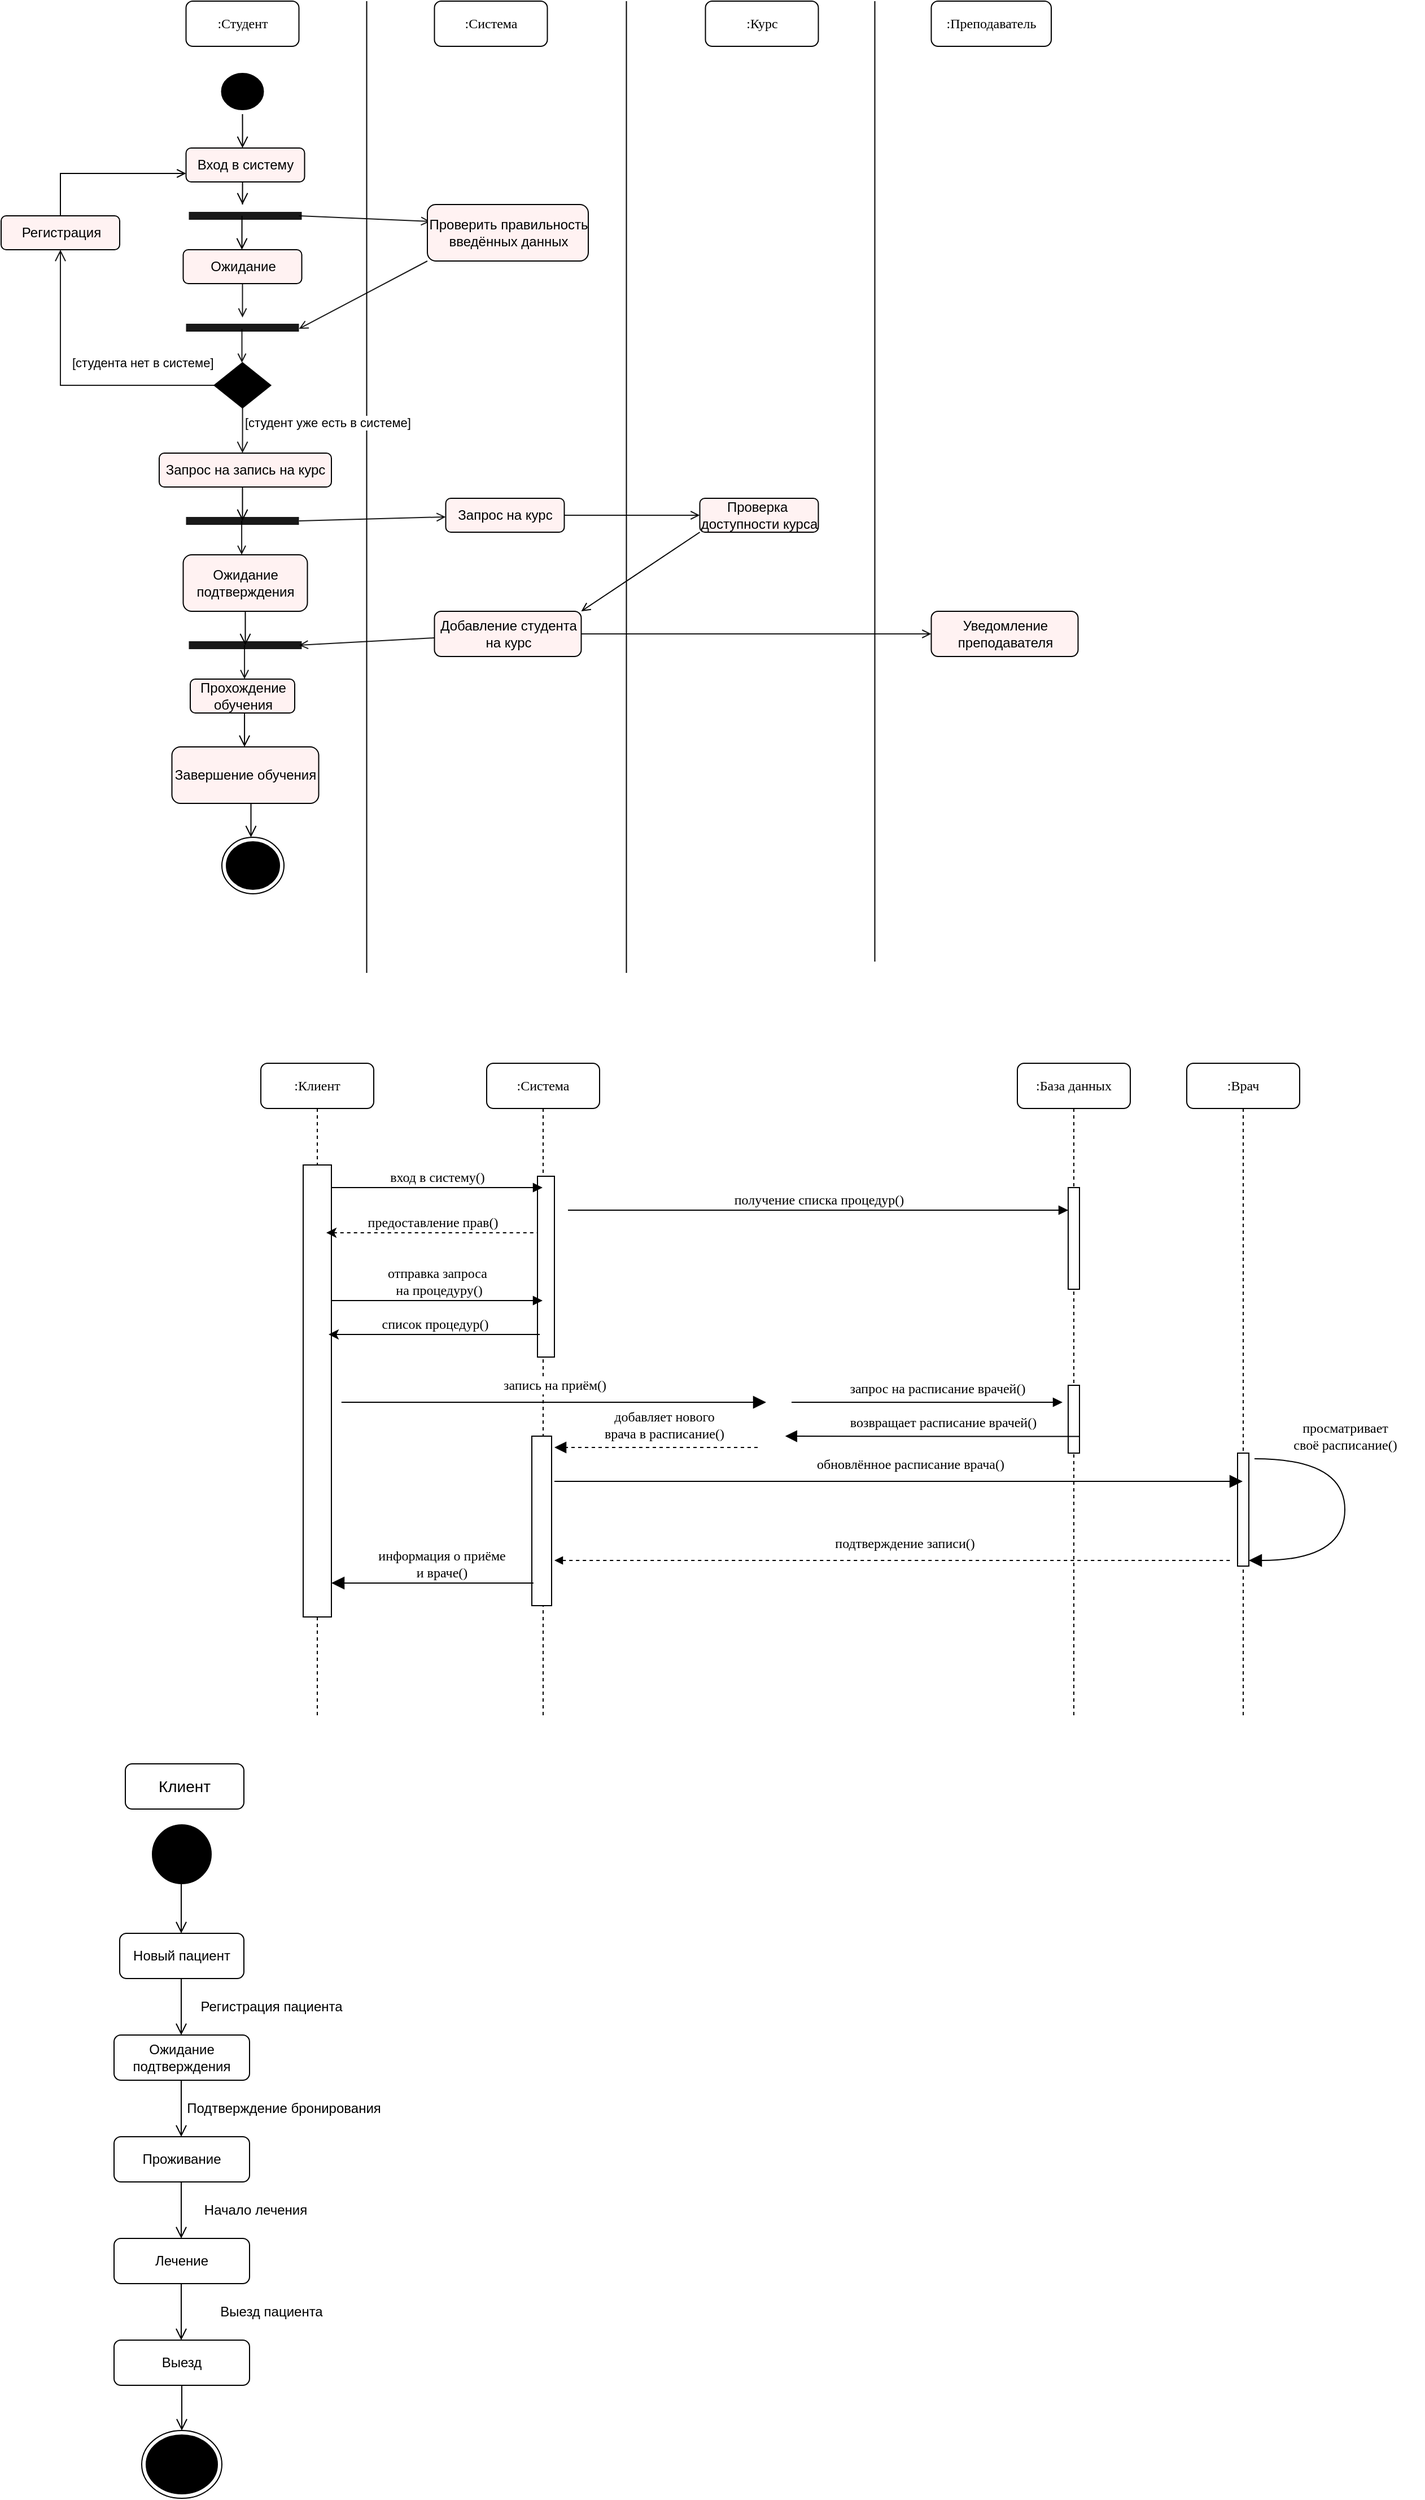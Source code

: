 <mxfile version="20.8.16" type="device"><diagram name="Page-1" id="13e1069c-82ec-6db2-03f1-153e76fe0fe0"><mxGraphModel dx="2335" dy="2431" grid="1" gridSize="10" guides="1" tooltips="1" connect="1" arrows="1" fold="1" page="1" pageScale="1" pageWidth="1100" pageHeight="850" background="none" math="0" shadow="0"><root><mxCell id="0"/><mxCell id="1" parent="0"/><mxCell id="7baba1c4bc27f4b0-2" value=":Система" style="shape=umlLifeline;perimeter=lifelinePerimeter;whiteSpace=wrap;html=1;container=1;collapsible=0;recursiveResize=0;outlineConnect=0;rounded=1;shadow=0;comic=0;labelBackgroundColor=none;strokeWidth=1;fontFamily=Verdana;fontSize=12;align=center;" parent="1" vertex="1"><mxGeometry x="260" y="80" width="100" height="580" as="geometry"/></mxCell><mxCell id="7baba1c4bc27f4b0-10" value="" style="html=1;points=[];perimeter=orthogonalPerimeter;rounded=0;shadow=0;comic=0;labelBackgroundColor=none;strokeWidth=1;fontFamily=Verdana;fontSize=12;align=center;" parent="7baba1c4bc27f4b0-2" vertex="1"><mxGeometry x="45" y="100" width="15" height="160" as="geometry"/></mxCell><mxCell id="7baba1c4bc27f4b0-37" value="" style="html=1;points=[];perimeter=orthogonalPerimeter;rounded=0;shadow=0;comic=0;labelBackgroundColor=none;strokeWidth=1;fontFamily=Verdana;fontSize=12;align=center;" parent="7baba1c4bc27f4b0-2" vertex="1"><mxGeometry x="40" y="330" width="17.5" height="150" as="geometry"/></mxCell><mxCell id="kTJKsQjl_OZGbN4lEDmn-7" style="rounded=0;orthogonalLoop=1;jettySize=auto;html=1;startArrow=none;startFill=0;endArrow=block;endFill=1;startSize=5;endSize=9;targetPerimeterSpacing=0;sourcePerimeterSpacing=5;entryX=-0.26;entryY=0.764;entryDx=0;entryDy=0;entryPerimeter=0;" parent="7baba1c4bc27f4b0-2" edge="1"><mxGeometry relative="1" as="geometry"><mxPoint x="-128.6" y="300.0" as="sourcePoint"/><mxPoint x="247.5" y="300.0" as="targetPoint"/></mxGeometry></mxCell><mxCell id="kTJKsQjl_OZGbN4lEDmn-8" value="&lt;font face=&quot;Verdana&quot; style=&quot;font-size: 12px;&quot;&gt;запись на приём()&lt;/font&gt;" style="edgeLabel;html=1;align=center;verticalAlign=middle;resizable=0;points=[];" parent="kTJKsQjl_OZGbN4lEDmn-7" vertex="1" connectable="0"><mxGeometry x="0.086" y="-3" relative="1" as="geometry"><mxPoint x="-16" y="-18" as="offset"/></mxGeometry></mxCell><mxCell id="7baba1c4bc27f4b0-4" value=":База данных" style="shape=umlLifeline;perimeter=lifelinePerimeter;whiteSpace=wrap;html=1;container=1;collapsible=0;recursiveResize=0;outlineConnect=0;rounded=1;shadow=0;comic=0;labelBackgroundColor=none;strokeWidth=1;fontFamily=Verdana;fontSize=12;align=center;" parent="1" vertex="1"><mxGeometry x="730" y="80" width="100" height="580" as="geometry"/></mxCell><mxCell id="7baba1c4bc27f4b0-16" value="" style="html=1;points=[];perimeter=orthogonalPerimeter;rounded=0;shadow=0;comic=0;labelBackgroundColor=none;strokeWidth=1;fontFamily=Verdana;fontSize=12;align=center;" parent="7baba1c4bc27f4b0-4" vertex="1"><mxGeometry x="45" y="110" width="10" height="90" as="geometry"/></mxCell><mxCell id="i4CyCsvMBq1yX-_Ljzch-10" value="" style="html=1;points=[];perimeter=orthogonalPerimeter;rounded=0;shadow=0;comic=0;labelBackgroundColor=none;strokeWidth=1;fontFamily=Verdana;fontSize=12;align=center;" parent="7baba1c4bc27f4b0-4" vertex="1"><mxGeometry x="45" y="285" width="10" height="60" as="geometry"/></mxCell><mxCell id="i4CyCsvMBq1yX-_Ljzch-18" value="запрос на расписание врачей()" style="html=1;verticalAlign=bottom;endArrow=none;endSize=8;labelBackgroundColor=none;fontFamily=Verdana;fontSize=12;edgeStyle=elbowEdgeStyle;elbow=vertical;startArrow=block;startFill=1;endFill=0;" parent="7baba1c4bc27f4b0-4" edge="1"><mxGeometry x="-0.074" y="-3" relative="1" as="geometry"><mxPoint x="-200" y="300" as="targetPoint"/><Array as="points"/><mxPoint x="40" y="300" as="sourcePoint"/><mxPoint as="offset"/></mxGeometry></mxCell><mxCell id="kTJKsQjl_OZGbN4lEDmn-9" value="возвращает расписание врачей()" style="html=1;verticalAlign=bottom;endArrow=block;endSize=8;labelBackgroundColor=none;fontFamily=Verdana;fontSize=12;edgeStyle=elbowEdgeStyle;elbow=vertical;startArrow=none;startFill=0;endFill=1;entryX=1.127;entryY=0.829;entryDx=0;entryDy=0;entryPerimeter=0;" parent="7baba1c4bc27f4b0-4" edge="1"><mxGeometry x="-0.074" y="-3" relative="1" as="geometry"><mxPoint x="-205.595" y="329.61" as="targetPoint"/><Array as="points"/><mxPoint x="55" y="330.3" as="sourcePoint"/><mxPoint as="offset"/></mxGeometry></mxCell><mxCell id="7baba1c4bc27f4b0-5" value=":Врач" style="shape=umlLifeline;perimeter=lifelinePerimeter;whiteSpace=wrap;html=1;container=1;collapsible=0;recursiveResize=0;outlineConnect=0;rounded=1;shadow=0;comic=0;labelBackgroundColor=none;strokeWidth=1;fontFamily=Verdana;fontSize=12;align=center;" parent="1" vertex="1"><mxGeometry x="880" y="80" width="100" height="580" as="geometry"/></mxCell><mxCell id="kTJKsQjl_OZGbN4lEDmn-14" value="" style="html=1;points=[];perimeter=orthogonalPerimeter;rounded=0;shadow=0;comic=0;labelBackgroundColor=none;strokeWidth=1;fontFamily=Verdana;fontSize=12;align=center;" parent="7baba1c4bc27f4b0-5" vertex="1"><mxGeometry x="45" y="345" width="10" height="100" as="geometry"/></mxCell><mxCell id="kTJKsQjl_OZGbN4lEDmn-18" style="edgeStyle=orthogonalEdgeStyle;rounded=0;orthogonalLoop=1;jettySize=auto;html=1;fontFamily=Verdana;fontSize=12;startArrow=none;startFill=0;endArrow=block;endFill=1;startSize=5;endSize=9;sourcePerimeterSpacing=5;targetPerimeterSpacing=0;curved=1;" parent="7baba1c4bc27f4b0-5" source="kTJKsQjl_OZGbN4lEDmn-14" target="kTJKsQjl_OZGbN4lEDmn-14" edge="1"><mxGeometry relative="1" as="geometry"><mxPoint x="150" y="360" as="targetPoint"/><Array as="points"><mxPoint x="140" y="350"/></Array></mxGeometry></mxCell><mxCell id="7baba1c4bc27f4b0-8" value=":Клиент" style="shape=umlLifeline;perimeter=lifelinePerimeter;whiteSpace=wrap;html=1;container=1;collapsible=0;recursiveResize=0;outlineConnect=0;rounded=1;shadow=0;comic=0;labelBackgroundColor=none;strokeWidth=1;fontFamily=Verdana;fontSize=12;align=center;size=40;" parent="1" vertex="1"><mxGeometry x="60" y="80" width="100" height="580" as="geometry"/></mxCell><mxCell id="7baba1c4bc27f4b0-9" value="" style="html=1;points=[];perimeter=orthogonalPerimeter;rounded=0;shadow=0;comic=0;labelBackgroundColor=none;strokeWidth=1;fontFamily=Verdana;fontSize=12;align=center;" parent="7baba1c4bc27f4b0-8" vertex="1"><mxGeometry x="37.5" y="90" width="25" height="400" as="geometry"/></mxCell><mxCell id="kTJKsQjl_OZGbN4lEDmn-3" value="предоставление прав()" style="html=1;verticalAlign=bottom;endArrow=none;labelBackgroundColor=none;fontFamily=Verdana;fontSize=12;edgeStyle=elbowEdgeStyle;elbow=vertical;startArrow=classic;startFill=1;endFill=0;dashed=1;" parent="7baba1c4bc27f4b0-8" edge="1"><mxGeometry relative="1" as="geometry"><mxPoint x="58" y="150" as="sourcePoint"/><Array as="points"><mxPoint x="185.5" y="150"/><mxPoint x="205.5" y="140"/><mxPoint x="215.5" y="210"/></Array><mxPoint x="245" y="150" as="targetPoint"/></mxGeometry></mxCell><mxCell id="kTJKsQjl_OZGbN4lEDmn-5" value="отправка запроса&lt;br&gt;&amp;nbsp;на процедуру()" style="html=1;verticalAlign=bottom;endArrow=block;labelBackgroundColor=none;fontFamily=Verdana;fontSize=12;edgeStyle=elbowEdgeStyle;elbow=vertical;" parent="7baba1c4bc27f4b0-8" edge="1"><mxGeometry relative="1" as="geometry"><mxPoint x="62.5" y="210" as="sourcePoint"/><Array as="points"><mxPoint x="110" y="210"/><mxPoint x="190" y="240"/><mxPoint x="210" y="230"/><mxPoint x="220" y="300"/></Array><mxPoint x="249.5" y="210" as="targetPoint"/></mxGeometry></mxCell><mxCell id="7baba1c4bc27f4b0-17" value="получение списка процедур()" style="html=1;verticalAlign=bottom;endArrow=block;labelBackgroundColor=none;fontFamily=Verdana;fontSize=12;edgeStyle=elbowEdgeStyle;elbow=vertical;" parent="1" target="7baba1c4bc27f4b0-16" edge="1"><mxGeometry relative="1" as="geometry"><mxPoint x="332" y="210" as="sourcePoint"/><Array as="points"><mxPoint x="750" y="210"/><mxPoint x="460" y="220"/></Array></mxGeometry></mxCell><mxCell id="7baba1c4bc27f4b0-11" value="вход в систему()" style="html=1;verticalAlign=bottom;endArrow=block;labelBackgroundColor=none;fontFamily=Verdana;fontSize=12;edgeStyle=elbowEdgeStyle;elbow=vertical;" parent="1" source="7baba1c4bc27f4b0-9" target="7baba1c4bc27f4b0-2" edge="1"><mxGeometry relative="1" as="geometry"><mxPoint x="220" y="190" as="sourcePoint"/><Array as="points"><mxPoint x="170" y="190"/><mxPoint x="250" y="220"/><mxPoint x="270" y="210"/><mxPoint x="280" y="280"/></Array></mxGeometry></mxCell><mxCell id="kTJKsQjl_OZGbN4lEDmn-6" value="список процедур()" style="html=1;verticalAlign=bottom;endArrow=none;labelBackgroundColor=none;fontFamily=Verdana;fontSize=12;edgeStyle=elbowEdgeStyle;elbow=vertical;startArrow=classic;startFill=1;endFill=0;" parent="1" edge="1"><mxGeometry relative="1" as="geometry"><mxPoint x="120" y="320" as="sourcePoint"/><Array as="points"><mxPoint x="247.5" y="320"/><mxPoint x="267.5" y="310"/><mxPoint x="277.5" y="380"/></Array><mxPoint x="307" y="320" as="targetPoint"/></mxGeometry></mxCell><mxCell id="kTJKsQjl_OZGbN4lEDmn-11" value="добавляет нового&lt;br&gt;врача в расписание()" style="html=1;verticalAlign=bottom;endArrow=block;endSize=8;labelBackgroundColor=none;fontFamily=Verdana;fontSize=12;edgeStyle=elbowEdgeStyle;elbow=vertical;startArrow=none;startFill=0;endFill=1;dashed=1;" parent="1" edge="1"><mxGeometry x="-0.074" y="-3" relative="1" as="geometry"><mxPoint x="320" y="420" as="targetPoint"/><Array as="points"/><mxPoint x="500" y="420" as="sourcePoint"/><mxPoint as="offset"/></mxGeometry></mxCell><mxCell id="kTJKsQjl_OZGbN4lEDmn-12" style="rounded=0;orthogonalLoop=1;jettySize=auto;html=1;startArrow=none;startFill=0;endArrow=block;endFill=1;startSize=5;endSize=9;targetPerimeterSpacing=0;sourcePerimeterSpacing=5;" parent="1" target="7baba1c4bc27f4b0-5" edge="1"><mxGeometry relative="1" as="geometry"><mxPoint x="320.0" y="450" as="sourcePoint"/><mxPoint x="696.1" y="450" as="targetPoint"/></mxGeometry></mxCell><mxCell id="kTJKsQjl_OZGbN4lEDmn-13" value="&lt;font face=&quot;Verdana&quot; style=&quot;font-size: 12px;&quot;&gt;обновлённое расписание врача()&lt;/font&gt;" style="edgeLabel;html=1;align=center;verticalAlign=middle;resizable=0;points=[];" parent="kTJKsQjl_OZGbN4lEDmn-12" vertex="1" connectable="0"><mxGeometry x="0.086" y="-3" relative="1" as="geometry"><mxPoint x="-16" y="-18" as="offset"/></mxGeometry></mxCell><mxCell id="kTJKsQjl_OZGbN4lEDmn-19" value="просматривает &lt;br&gt;своё расписание()" style="text;html=1;align=center;verticalAlign=middle;resizable=0;points=[];autosize=1;strokeColor=none;fillColor=none;fontSize=12;fontFamily=Verdana;" parent="1" vertex="1"><mxGeometry x="950" y="390" width="140" height="40" as="geometry"/></mxCell><mxCell id="kTJKsQjl_OZGbN4lEDmn-20" style="rounded=0;orthogonalLoop=1;jettySize=auto;html=1;startArrow=block;startFill=1;endArrow=none;endFill=0;startSize=5;endSize=9;targetPerimeterSpacing=0;sourcePerimeterSpacing=5;dashed=1;" parent="1" edge="1"><mxGeometry relative="1" as="geometry"><mxPoint x="320" y="520" as="sourcePoint"/><mxPoint x="920" y="520" as="targetPoint"/></mxGeometry></mxCell><mxCell id="kTJKsQjl_OZGbN4lEDmn-21" value="&lt;font face=&quot;Verdana&quot;&gt;&lt;span style=&quot;font-size: 12px;&quot;&gt;подтверждение записи()&lt;/span&gt;&lt;/font&gt;" style="edgeLabel;html=1;align=center;verticalAlign=middle;resizable=0;points=[];" parent="kTJKsQjl_OZGbN4lEDmn-20" vertex="1" connectable="0"><mxGeometry x="0.086" y="-3" relative="1" as="geometry"><mxPoint x="-16" y="-18" as="offset"/></mxGeometry></mxCell><mxCell id="kTJKsQjl_OZGbN4lEDmn-22" style="rounded=0;orthogonalLoop=1;jettySize=auto;html=1;entryX=1.044;entryY=0.891;entryDx=0;entryDy=0;entryPerimeter=0;fontFamily=Verdana;fontSize=12;startArrow=none;startFill=0;endArrow=block;endFill=1;startSize=5;endSize=9;sourcePerimeterSpacing=5;targetPerimeterSpacing=0;" parent="1" edge="1"><mxGeometry relative="1" as="geometry"><mxPoint x="301.4" y="540" as="sourcePoint"/><mxPoint x="122.5" y="540" as="targetPoint"/></mxGeometry></mxCell><mxCell id="kTJKsQjl_OZGbN4lEDmn-23" value="информация о приёме&lt;br&gt;и враче()" style="edgeLabel;html=1;align=center;verticalAlign=middle;resizable=0;points=[];fontSize=12;fontFamily=Verdana;" parent="kTJKsQjl_OZGbN4lEDmn-22" vertex="1" connectable="0"><mxGeometry x="-0.167" y="-1" relative="1" as="geometry"><mxPoint x="-7" y="-16" as="offset"/></mxGeometry></mxCell><mxCell id="xhUDMsFpmCVFEzxS2Rep-1" value="" style="ellipse;html=1;shape=startState;fillColor=#000000;strokeColor=#000000;" parent="1" vertex="1"><mxGeometry x="-40" y="750" width="60" height="60" as="geometry"/></mxCell><mxCell id="xhUDMsFpmCVFEzxS2Rep-2" value="" style="edgeStyle=orthogonalEdgeStyle;html=1;verticalAlign=bottom;endArrow=open;endSize=8;strokeColor=#000000;rounded=0;" parent="1" edge="1"><mxGeometry relative="1" as="geometry"><mxPoint x="-10.5" y="850" as="targetPoint"/><mxPoint x="-10.5" y="800" as="sourcePoint"/><Array as="points"><mxPoint x="-10.5" y="840"/></Array></mxGeometry></mxCell><mxCell id="xhUDMsFpmCVFEzxS2Rep-3" value="Новый пациент" style="rounded=1;whiteSpace=wrap;html=1;strokeColor=#000000;" parent="1" vertex="1"><mxGeometry x="-65" y="850" width="110" height="40" as="geometry"/></mxCell><mxCell id="xhUDMsFpmCVFEzxS2Rep-4" value="" style="edgeStyle=orthogonalEdgeStyle;html=1;verticalAlign=bottom;endArrow=open;endSize=8;strokeColor=#000000;rounded=0;" parent="1" edge="1"><mxGeometry relative="1" as="geometry"><mxPoint x="-10.5" y="940" as="targetPoint"/><mxPoint x="-10.5" y="890" as="sourcePoint"/><Array as="points"><mxPoint x="-10.5" y="930"/></Array></mxGeometry></mxCell><mxCell id="xhUDMsFpmCVFEzxS2Rep-5" value="Ожидание подтверждения" style="rounded=1;whiteSpace=wrap;html=1;strokeColor=#000000;" parent="1" vertex="1"><mxGeometry x="-70" y="940" width="120" height="40" as="geometry"/></mxCell><mxCell id="xhUDMsFpmCVFEzxS2Rep-6" value="Регистрация пациента" style="text;html=1;align=center;verticalAlign=middle;resizable=0;points=[];autosize=1;strokeColor=none;fillColor=none;" parent="1" vertex="1"><mxGeometry x="-6" y="900" width="150" height="30" as="geometry"/></mxCell><mxCell id="xhUDMsFpmCVFEzxS2Rep-7" value="" style="edgeStyle=orthogonalEdgeStyle;html=1;verticalAlign=bottom;endArrow=open;endSize=8;strokeColor=#000000;rounded=0;" parent="1" edge="1"><mxGeometry relative="1" as="geometry"><mxPoint x="-10.5" y="1030" as="targetPoint"/><mxPoint x="-10.5" y="980" as="sourcePoint"/><Array as="points"><mxPoint x="-10.5" y="1020"/></Array></mxGeometry></mxCell><mxCell id="xhUDMsFpmCVFEzxS2Rep-8" value="Проживание" style="rounded=1;whiteSpace=wrap;html=1;strokeColor=#000000;" parent="1" vertex="1"><mxGeometry x="-70" y="1030" width="120" height="40" as="geometry"/></mxCell><mxCell id="xhUDMsFpmCVFEzxS2Rep-9" value="Подтверждение бронирования" style="text;html=1;align=center;verticalAlign=middle;resizable=0;points=[];autosize=1;strokeColor=none;fillColor=none;" parent="1" vertex="1"><mxGeometry x="-20" y="990" width="200" height="30" as="geometry"/></mxCell><mxCell id="xhUDMsFpmCVFEzxS2Rep-10" value="" style="edgeStyle=orthogonalEdgeStyle;html=1;verticalAlign=bottom;endArrow=open;endSize=8;strokeColor=#000000;rounded=0;" parent="1" edge="1"><mxGeometry relative="1" as="geometry"><mxPoint x="-10.5" y="1120" as="targetPoint"/><mxPoint x="-10.5" y="1070" as="sourcePoint"/><Array as="points"><mxPoint x="-10.5" y="1110"/></Array></mxGeometry></mxCell><mxCell id="xhUDMsFpmCVFEzxS2Rep-11" value="Лечение" style="rounded=1;whiteSpace=wrap;html=1;strokeColor=#000000;" parent="1" vertex="1"><mxGeometry x="-70" y="1120" width="120" height="40" as="geometry"/></mxCell><mxCell id="xhUDMsFpmCVFEzxS2Rep-12" value="Начало лечения" style="text;html=1;align=center;verticalAlign=middle;resizable=0;points=[];autosize=1;strokeColor=none;fillColor=none;" parent="1" vertex="1"><mxGeometry y="1080" width="110" height="30" as="geometry"/></mxCell><mxCell id="xhUDMsFpmCVFEzxS2Rep-13" value="" style="edgeStyle=orthogonalEdgeStyle;html=1;verticalAlign=bottom;endArrow=open;endSize=8;strokeColor=#000000;rounded=0;" parent="1" edge="1"><mxGeometry relative="1" as="geometry"><mxPoint x="-10.5" y="1210" as="targetPoint"/><mxPoint x="-10.5" y="1160" as="sourcePoint"/><Array as="points"><mxPoint x="-10.5" y="1200"/></Array></mxGeometry></mxCell><mxCell id="xhUDMsFpmCVFEzxS2Rep-14" value="Выезд" style="rounded=1;whiteSpace=wrap;html=1;strokeColor=#000000;" parent="1" vertex="1"><mxGeometry x="-70" y="1210" width="120" height="40" as="geometry"/></mxCell><mxCell id="xhUDMsFpmCVFEzxS2Rep-15" value="Выезд пациента" style="text;html=1;align=center;verticalAlign=middle;resizable=0;points=[];autosize=1;strokeColor=none;fillColor=none;" parent="1" vertex="1"><mxGeometry x="14" y="1170" width="110" height="30" as="geometry"/></mxCell><mxCell id="xhUDMsFpmCVFEzxS2Rep-16" value="" style="ellipse;html=1;shape=endState;fillColor=#000000;strokeColor=#000000;" parent="1" vertex="1"><mxGeometry x="-45.5" y="1290" width="71" height="60" as="geometry"/></mxCell><mxCell id="xhUDMsFpmCVFEzxS2Rep-17" value="" style="edgeStyle=orthogonalEdgeStyle;html=1;verticalAlign=bottom;endArrow=open;endSize=8;strokeColor=#000000;rounded=0;" parent="1" edge="1"><mxGeometry relative="1" as="geometry"><mxPoint x="-10" y="1290" as="targetPoint"/><mxPoint x="-10" y="1250" as="sourcePoint"/><Array as="points"><mxPoint x="-10.27" y="1290"/></Array></mxGeometry></mxCell><mxCell id="xhUDMsFpmCVFEzxS2Rep-18" value="&lt;font style=&quot;font-size: 14px;&quot;&gt;Клиент&lt;/font&gt;" style="rounded=1;whiteSpace=wrap;html=1;" parent="1" vertex="1"><mxGeometry x="-60" y="700" width="105" height="40" as="geometry"/></mxCell><mxCell id="xhUDMsFpmCVFEzxS2Rep-25" value=":Система" style="shape=umlLifeline;perimeter=lifelinePerimeter;whiteSpace=wrap;html=1;container=1;collapsible=0;recursiveResize=0;outlineConnect=0;rounded=1;shadow=0;comic=0;labelBackgroundColor=none;strokeWidth=1;fontFamily=Verdana;fontSize=12;align=center;" parent="1" vertex="1"><mxGeometry x="213.75" y="-860" width="100" height="40" as="geometry"/></mxCell><mxCell id="xhUDMsFpmCVFEzxS2Rep-26" value=":Курс" style="shape=umlLifeline;perimeter=lifelinePerimeter;whiteSpace=wrap;html=1;container=1;collapsible=0;recursiveResize=0;outlineConnect=0;rounded=1;shadow=0;comic=0;labelBackgroundColor=none;strokeWidth=1;fontFamily=Verdana;fontSize=12;align=center;" parent="1" vertex="1"><mxGeometry x="453.75" y="-860" width="100" height="40" as="geometry"/></mxCell><mxCell id="xhUDMsFpmCVFEzxS2Rep-27" value=":Преподаватель" style="shape=umlLifeline;perimeter=lifelinePerimeter;whiteSpace=wrap;html=1;container=1;collapsible=0;recursiveResize=0;outlineConnect=0;rounded=1;shadow=0;comic=0;labelBackgroundColor=none;strokeWidth=1;fontFamily=Verdana;fontSize=12;align=center;" parent="1" vertex="1"><mxGeometry x="653.75" y="-860" width="106.25" height="40" as="geometry"/></mxCell><mxCell id="xhUDMsFpmCVFEzxS2Rep-28" value=":Студент" style="shape=umlLifeline;perimeter=lifelinePerimeter;whiteSpace=wrap;html=1;container=1;collapsible=0;recursiveResize=0;outlineConnect=0;rounded=1;shadow=0;comic=0;labelBackgroundColor=none;strokeWidth=1;fontFamily=Verdana;fontSize=12;align=center;" parent="1" vertex="1"><mxGeometry x="-6.25" y="-860" width="100" height="40" as="geometry"/></mxCell><mxCell id="xhUDMsFpmCVFEzxS2Rep-29" value="" style="endArrow=none;html=1;rounded=0;" parent="1" edge="1"><mxGeometry width="50" height="50" relative="1" as="geometry"><mxPoint x="383.75" as="sourcePoint"/><mxPoint x="383.75" y="-860" as="targetPoint"/></mxGeometry></mxCell><mxCell id="xhUDMsFpmCVFEzxS2Rep-30" value="" style="endArrow=none;html=1;rounded=0;" parent="1" edge="1"><mxGeometry width="50" height="50" relative="1" as="geometry"><mxPoint x="603.75" y="-10" as="sourcePoint"/><mxPoint x="603.75" y="-860" as="targetPoint"/></mxGeometry></mxCell><mxCell id="xhUDMsFpmCVFEzxS2Rep-31" value="" style="endArrow=none;html=1;rounded=0;" parent="1" edge="1"><mxGeometry width="50" height="50" relative="1" as="geometry"><mxPoint x="153.75" as="sourcePoint"/><mxPoint x="153.75" y="-860" as="targetPoint"/></mxGeometry></mxCell><mxCell id="xhUDMsFpmCVFEzxS2Rep-32" value="" style="ellipse;html=1;shape=startState;fillColor=#000000;strokeColor=#000000;" parent="1" vertex="1"><mxGeometry x="21.25" y="-800" width="45" height="40" as="geometry"/></mxCell><mxCell id="xhUDMsFpmCVFEzxS2Rep-33" value="" style="edgeStyle=orthogonalEdgeStyle;html=1;verticalAlign=bottom;endArrow=open;endSize=8;strokeColor=#000000;rounded=0;" parent="1" source="xhUDMsFpmCVFEzxS2Rep-32" edge="1"><mxGeometry relative="1" as="geometry"><mxPoint x="43.75" y="-730" as="targetPoint"/></mxGeometry></mxCell><mxCell id="xhUDMsFpmCVFEzxS2Rep-34" value="Вход в систему" style="html=1;fillColor=#FFF2F2;rounded=1;" parent="1" vertex="1"><mxGeometry x="-6.25" y="-730" width="105" height="30" as="geometry"/></mxCell><mxCell id="xhUDMsFpmCVFEzxS2Rep-35" value="" style="edgeStyle=orthogonalEdgeStyle;html=1;verticalAlign=bottom;endArrow=open;endSize=8;strokeColor=#000000;rounded=0;" parent="1" edge="1"><mxGeometry relative="1" as="geometry"><mxPoint x="43.75" y="-680.0" as="targetPoint"/><mxPoint x="43.75" y="-680.0" as="sourcePoint"/><Array as="points"><mxPoint x="43.75" y="-700"/><mxPoint x="43.75" y="-700"/></Array></mxGeometry></mxCell><mxCell id="xhUDMsFpmCVFEzxS2Rep-36" style="edgeStyle=none;rounded=0;sketch=0;orthogonalLoop=1;jettySize=auto;html=1;shadow=0;strokeWidth=1;endArrow=open;endFill=0;opacity=90;" parent="1" edge="1"><mxGeometry relative="1" as="geometry"><mxPoint x="93.75" y="-670.0" as="sourcePoint"/><mxPoint x="210" y="-665" as="targetPoint"/></mxGeometry></mxCell><mxCell id="xhUDMsFpmCVFEzxS2Rep-37" value="Запрос на запись на курс" style="html=1;fillColor=#FFF2F2;rounded=1;" parent="1" vertex="1"><mxGeometry x="-30" y="-460" width="152.5" height="30" as="geometry"/></mxCell><mxCell id="xhUDMsFpmCVFEzxS2Rep-38" value="" style="edgeStyle=orthogonalEdgeStyle;html=1;verticalAlign=bottom;endArrow=open;endSize=8;strokeColor=#000000;rounded=0;" parent="1" edge="1"><mxGeometry relative="1" as="geometry"><mxPoint x="43.75" y="-400.0" as="targetPoint"/><mxPoint x="43.75" y="-430.0" as="sourcePoint"/><Array as="points"><mxPoint x="43.75" y="-430"/><mxPoint x="43.75" y="-400"/></Array></mxGeometry></mxCell><mxCell id="xhUDMsFpmCVFEzxS2Rep-39" value="Ожидание &lt;br&gt;подтверждения" style="html=1;fillColor=#FFF2F2;rounded=1;" parent="1" vertex="1"><mxGeometry x="-8.75" y="-370" width="110" height="50" as="geometry"/></mxCell><mxCell id="xhUDMsFpmCVFEzxS2Rep-40" value="Прохождение &lt;br&gt;обучения" style="html=1;fillColor=#FFF2F2;rounded=1;" parent="1" vertex="1"><mxGeometry x="-2.5" y="-260" width="92.5" height="30" as="geometry"/></mxCell><mxCell id="xhUDMsFpmCVFEzxS2Rep-41" value="Завершение обучения" style="html=1;fillColor=#FFF2F2;rounded=1;" parent="1" vertex="1"><mxGeometry x="-18.75" y="-200" width="130" height="50" as="geometry"/></mxCell><mxCell id="xhUDMsFpmCVFEzxS2Rep-42" value="" style="edgeStyle=orthogonalEdgeStyle;html=1;verticalAlign=bottom;endArrow=open;endSize=8;strokeColor=#000000;rounded=0;" parent="1" edge="1"><mxGeometry relative="1" as="geometry"><mxPoint x="45.54" y="-200" as="targetPoint"/><mxPoint x="45.54" y="-230" as="sourcePoint"/></mxGeometry></mxCell><mxCell id="xhUDMsFpmCVFEzxS2Rep-43" value="" style="ellipse;html=1;shape=endState;fillColor=#000000;strokeColor=#000000;rounded=1;" parent="1" vertex="1"><mxGeometry x="25.5" y="-120" width="55" height="50" as="geometry"/></mxCell><mxCell id="xhUDMsFpmCVFEzxS2Rep-44" value="" style="html=1;rounded=0;endArrow=none;endFill=0;strokeWidth=7;shadow=0;opacity=90;" parent="1" edge="1"><mxGeometry width="100" relative="1" as="geometry"><mxPoint x="-3.75" y="-670.0" as="sourcePoint"/><mxPoint x="96.25" y="-670.0" as="targetPoint"/></mxGeometry></mxCell><mxCell id="xhUDMsFpmCVFEzxS2Rep-45" value="" style="edgeStyle=orthogonalEdgeStyle;html=1;verticalAlign=bottom;endArrow=open;endSize=8;strokeColor=#000000;rounded=0;" parent="1" edge="1"><mxGeometry relative="1" as="geometry"><mxPoint x="43.25" y="-640.0" as="targetPoint"/><mxPoint x="43.25" y="-650.0" as="sourcePoint"/><Array as="points"><mxPoint x="43.25" y="-670"/><mxPoint x="43.25" y="-670"/></Array></mxGeometry></mxCell><mxCell id="xhUDMsFpmCVFEzxS2Rep-49" value="Проверить правильность&lt;br&gt;введённых данных" style="html=1;fillColor=#FFF2F2;rounded=1;" parent="1" vertex="1"><mxGeometry x="207.5" y="-680" width="142.5" height="50" as="geometry"/></mxCell><mxCell id="xhUDMsFpmCVFEzxS2Rep-50" style="edgeStyle=none;rounded=0;sketch=0;orthogonalLoop=1;jettySize=auto;html=1;shadow=0;strokeColor=#000000;strokeWidth=1;endArrow=open;endFill=0;opacity=90;exitX=0;exitY=1;exitDx=0;exitDy=0;" parent="1" source="xhUDMsFpmCVFEzxS2Rep-49" edge="1"><mxGeometry relative="1" as="geometry"><mxPoint x="93.75" y="-570.0" as="targetPoint"/><mxPoint x="211.25" y="-579.658" as="sourcePoint"/></mxGeometry></mxCell><mxCell id="xhUDMsFpmCVFEzxS2Rep-52" style="edgeStyle=none;rounded=0;sketch=0;orthogonalLoop=1;jettySize=auto;html=1;shadow=0;strokeColor=#000000;strokeWidth=1;endArrow=open;endFill=0;opacity=90;" parent="1" source="xhUDMsFpmCVFEzxS2Rep-53" edge="1"><mxGeometry relative="1" as="geometry"><mxPoint x="43.75" y="-580.0" as="targetPoint"/></mxGeometry></mxCell><mxCell id="xhUDMsFpmCVFEzxS2Rep-53" value="Ожидание" style="html=1;fillColor=#FFF2F2;rounded=1;" parent="1" vertex="1"><mxGeometry x="-8.75" y="-640" width="105" height="30" as="geometry"/></mxCell><mxCell id="xhUDMsFpmCVFEzxS2Rep-54" value="" style="rhombus;whiteSpace=wrap;html=1;fillColor=#000000;strokeColor=#000000;" parent="1" vertex="1"><mxGeometry x="18.75" y="-540" width="50" height="40" as="geometry"/></mxCell><mxCell id="xhUDMsFpmCVFEzxS2Rep-55" value="[студента нет в системе]" style="edgeStyle=orthogonalEdgeStyle;html=1;align=left;verticalAlign=bottom;endArrow=open;endSize=8;strokeColor=#000000;rounded=0;shadow=0;sketch=0;strokeWidth=1;opacity=90;entryX=0.5;entryY=1;entryDx=0;entryDy=0;" parent="1" source="xhUDMsFpmCVFEzxS2Rep-54" edge="1" target="FZXNUzxcx7y4ifCrboI_-2"><mxGeometry x="0.142" y="-8" relative="1" as="geometry"><mxPoint x="-26.25" y="-520.0" as="targetPoint"/><mxPoint y="-1" as="offset"/></mxGeometry></mxCell><mxCell id="xhUDMsFpmCVFEzxS2Rep-56" value="[студент уже есть в системе]" style="edgeStyle=orthogonalEdgeStyle;html=1;align=left;verticalAlign=top;endArrow=open;endSize=8;strokeColor=#000000;rounded=0;shadow=0;sketch=0;strokeWidth=1;opacity=90;" parent="1" source="xhUDMsFpmCVFEzxS2Rep-54" edge="1"><mxGeometry x="-1" relative="1" as="geometry"><mxPoint x="43.75" y="-460.0" as="targetPoint"/></mxGeometry></mxCell><mxCell id="xhUDMsFpmCVFEzxS2Rep-57" value="" style="html=1;rounded=0;endArrow=none;endFill=0;strokeWidth=7;shadow=0;opacity=90;" parent="1" edge="1"><mxGeometry width="100" relative="1" as="geometry"><mxPoint x="-6.25" y="-571" as="sourcePoint"/><mxPoint x="93.75" y="-571" as="targetPoint"/></mxGeometry></mxCell><mxCell id="xhUDMsFpmCVFEzxS2Rep-58" style="edgeStyle=none;rounded=0;sketch=0;orthogonalLoop=1;jettySize=auto;html=1;shadow=0;strokeColor=#000000;strokeWidth=1;endArrow=open;endFill=0;opacity=90;" parent="1" edge="1"><mxGeometry relative="1" as="geometry"><mxPoint x="43.25" y="-570.0" as="sourcePoint"/><mxPoint x="43.25" y="-540.0" as="targetPoint"/></mxGeometry></mxCell><mxCell id="xhUDMsFpmCVFEzxS2Rep-59" value="" style="html=1;rounded=0;endArrow=none;endFill=0;strokeWidth=7;shadow=0;opacity=90;" parent="1" edge="1"><mxGeometry width="100" relative="1" as="geometry"><mxPoint x="-6.25" y="-400.0" as="sourcePoint"/><mxPoint x="93.75" y="-400.0" as="targetPoint"/></mxGeometry></mxCell><mxCell id="xhUDMsFpmCVFEzxS2Rep-60" style="edgeStyle=none;rounded=0;sketch=0;orthogonalLoop=1;jettySize=auto;html=1;shadow=0;strokeColor=#000000;strokeWidth=1;endArrow=none;endFill=0;opacity=90;startArrow=open;startFill=0;" parent="1" source="xhUDMsFpmCVFEzxS2Rep-62" edge="1"><mxGeometry relative="1" as="geometry"><mxPoint x="93.75" y="-400.0" as="targetPoint"/></mxGeometry></mxCell><mxCell id="xhUDMsFpmCVFEzxS2Rep-61" style="edgeStyle=none;rounded=0;sketch=0;orthogonalLoop=1;jettySize=auto;html=1;entryX=0;entryY=0.5;entryDx=0;entryDy=0;shadow=0;strokeColor=#000000;strokeWidth=1;startArrow=none;startFill=0;endArrow=open;endFill=0;opacity=90;" parent="1" source="xhUDMsFpmCVFEzxS2Rep-62" target="xhUDMsFpmCVFEzxS2Rep-64" edge="1"><mxGeometry relative="1" as="geometry"/></mxCell><mxCell id="xhUDMsFpmCVFEzxS2Rep-62" value="Запрос на курс" style="html=1;fillColor=#FFF2F2;rounded=1;" parent="1" vertex="1"><mxGeometry x="223.75" y="-420" width="105" height="30" as="geometry"/></mxCell><mxCell id="FZXNUzxcx7y4ifCrboI_-1" style="rounded=0;orthogonalLoop=1;jettySize=auto;html=1;exitX=0;exitY=1;exitDx=0;exitDy=0;entryX=1;entryY=0;entryDx=0;entryDy=0;endArrow=open;endFill=0;" edge="1" parent="1" source="xhUDMsFpmCVFEzxS2Rep-64" target="xhUDMsFpmCVFEzxS2Rep-70"><mxGeometry relative="1" as="geometry"/></mxCell><mxCell id="xhUDMsFpmCVFEzxS2Rep-64" value="Проверка&amp;nbsp;&lt;br&gt;доступности курса" style="html=1;fillColor=#FFF2F2;rounded=1;" parent="1" vertex="1"><mxGeometry x="448.75" y="-420" width="105" height="30" as="geometry"/></mxCell><mxCell id="xhUDMsFpmCVFEzxS2Rep-67" style="edgeStyle=none;rounded=0;sketch=0;orthogonalLoop=1;jettySize=auto;html=1;entryX=1;entryY=0.5;entryDx=0;entryDy=0;shadow=0;strokeColor=#000000;strokeWidth=1;startArrow=open;startFill=0;endArrow=none;endFill=0;opacity=90;" parent="1" source="xhUDMsFpmCVFEzxS2Rep-68" target="xhUDMsFpmCVFEzxS2Rep-70" edge="1"><mxGeometry relative="1" as="geometry"/></mxCell><mxCell id="xhUDMsFpmCVFEzxS2Rep-68" value="Уведомление &lt;br&gt;преподавателя" style="html=1;fillColor=#FFF2F2;rounded=1;" parent="1" vertex="1"><mxGeometry x="653.75" y="-320" width="130" height="40" as="geometry"/></mxCell><mxCell id="xhUDMsFpmCVFEzxS2Rep-69" style="edgeStyle=none;rounded=0;sketch=0;orthogonalLoop=1;jettySize=auto;html=1;shadow=0;strokeColor=#000000;strokeWidth=1;startArrow=none;startFill=0;endArrow=open;endFill=0;opacity=90;" parent="1" source="xhUDMsFpmCVFEzxS2Rep-70" edge="1"><mxGeometry relative="1" as="geometry"><mxPoint x="93.75" y="-290" as="targetPoint"/></mxGeometry></mxCell><mxCell id="xhUDMsFpmCVFEzxS2Rep-70" value="Добавление студента &lt;br&gt;на курс" style="html=1;fillColor=#FFF2F2;rounded=1;" parent="1" vertex="1"><mxGeometry x="213.75" y="-320" width="130" height="40" as="geometry"/></mxCell><mxCell id="xhUDMsFpmCVFEzxS2Rep-71" style="edgeStyle=none;rounded=0;sketch=0;orthogonalLoop=1;jettySize=auto;html=1;shadow=0;strokeColor=#000000;strokeWidth=1;endArrow=open;endFill=0;opacity=90;" parent="1" edge="1"><mxGeometry relative="1" as="geometry"><mxPoint x="43.04" y="-400.0" as="sourcePoint"/><mxPoint x="43.04" y="-370" as="targetPoint"/></mxGeometry></mxCell><mxCell id="xhUDMsFpmCVFEzxS2Rep-72" value="" style="edgeStyle=orthogonalEdgeStyle;html=1;verticalAlign=bottom;endArrow=open;endSize=8;strokeColor=#000000;rounded=0;exitX=0.25;exitY=1;exitDx=0;exitDy=0;" parent="1" edge="1"><mxGeometry relative="1" as="geometry"><mxPoint x="46.25" y="-290" as="targetPoint"/><mxPoint x="20" y="-320" as="sourcePoint"/><Array as="points"><mxPoint x="46.25" y="-320"/><mxPoint x="46.25" y="-290"/></Array></mxGeometry></mxCell><mxCell id="xhUDMsFpmCVFEzxS2Rep-73" value="" style="html=1;rounded=0;endArrow=none;endFill=0;strokeWidth=7;shadow=0;opacity=90;" parent="1" edge="1"><mxGeometry width="100" relative="1" as="geometry"><mxPoint x="-3.75" y="-290" as="sourcePoint"/><mxPoint x="96.25" y="-290" as="targetPoint"/></mxGeometry></mxCell><mxCell id="xhUDMsFpmCVFEzxS2Rep-74" style="edgeStyle=none;rounded=0;sketch=0;orthogonalLoop=1;jettySize=auto;html=1;shadow=0;strokeColor=#000000;strokeWidth=1;endArrow=open;endFill=0;opacity=90;" parent="1" edge="1"><mxGeometry relative="1" as="geometry"><mxPoint x="45.54" y="-290" as="sourcePoint"/><mxPoint x="45.54" y="-260" as="targetPoint"/></mxGeometry></mxCell><mxCell id="xhUDMsFpmCVFEzxS2Rep-77" value="" style="edgeStyle=orthogonalEdgeStyle;html=1;verticalAlign=bottom;endArrow=open;endSize=8;strokeColor=#000000;rounded=0;exitX=0.25;exitY=1;exitDx=0;exitDy=0;" parent="1" edge="1"><mxGeometry relative="1" as="geometry"><mxPoint x="51.25" y="-120" as="targetPoint"/><mxPoint x="25" y="-150" as="sourcePoint"/><Array as="points"><mxPoint x="51.25" y="-150"/><mxPoint x="51.25" y="-120"/></Array></mxGeometry></mxCell><mxCell id="FZXNUzxcx7y4ifCrboI_-3" style="edgeStyle=orthogonalEdgeStyle;rounded=0;orthogonalLoop=1;jettySize=auto;html=1;entryX=0;entryY=0.75;entryDx=0;entryDy=0;startArrow=none;startFill=0;endArrow=open;endFill=0;" edge="1" parent="1" source="FZXNUzxcx7y4ifCrboI_-2" target="xhUDMsFpmCVFEzxS2Rep-34"><mxGeometry relative="1" as="geometry"><Array as="points"><mxPoint x="-118" y="-707"/></Array></mxGeometry></mxCell><mxCell id="FZXNUzxcx7y4ifCrboI_-2" value="Регистрация" style="html=1;fillColor=#FFF2F2;rounded=1;" vertex="1" parent="1"><mxGeometry x="-170" y="-670" width="105" height="30" as="geometry"/></mxCell></root></mxGraphModel></diagram></mxfile>